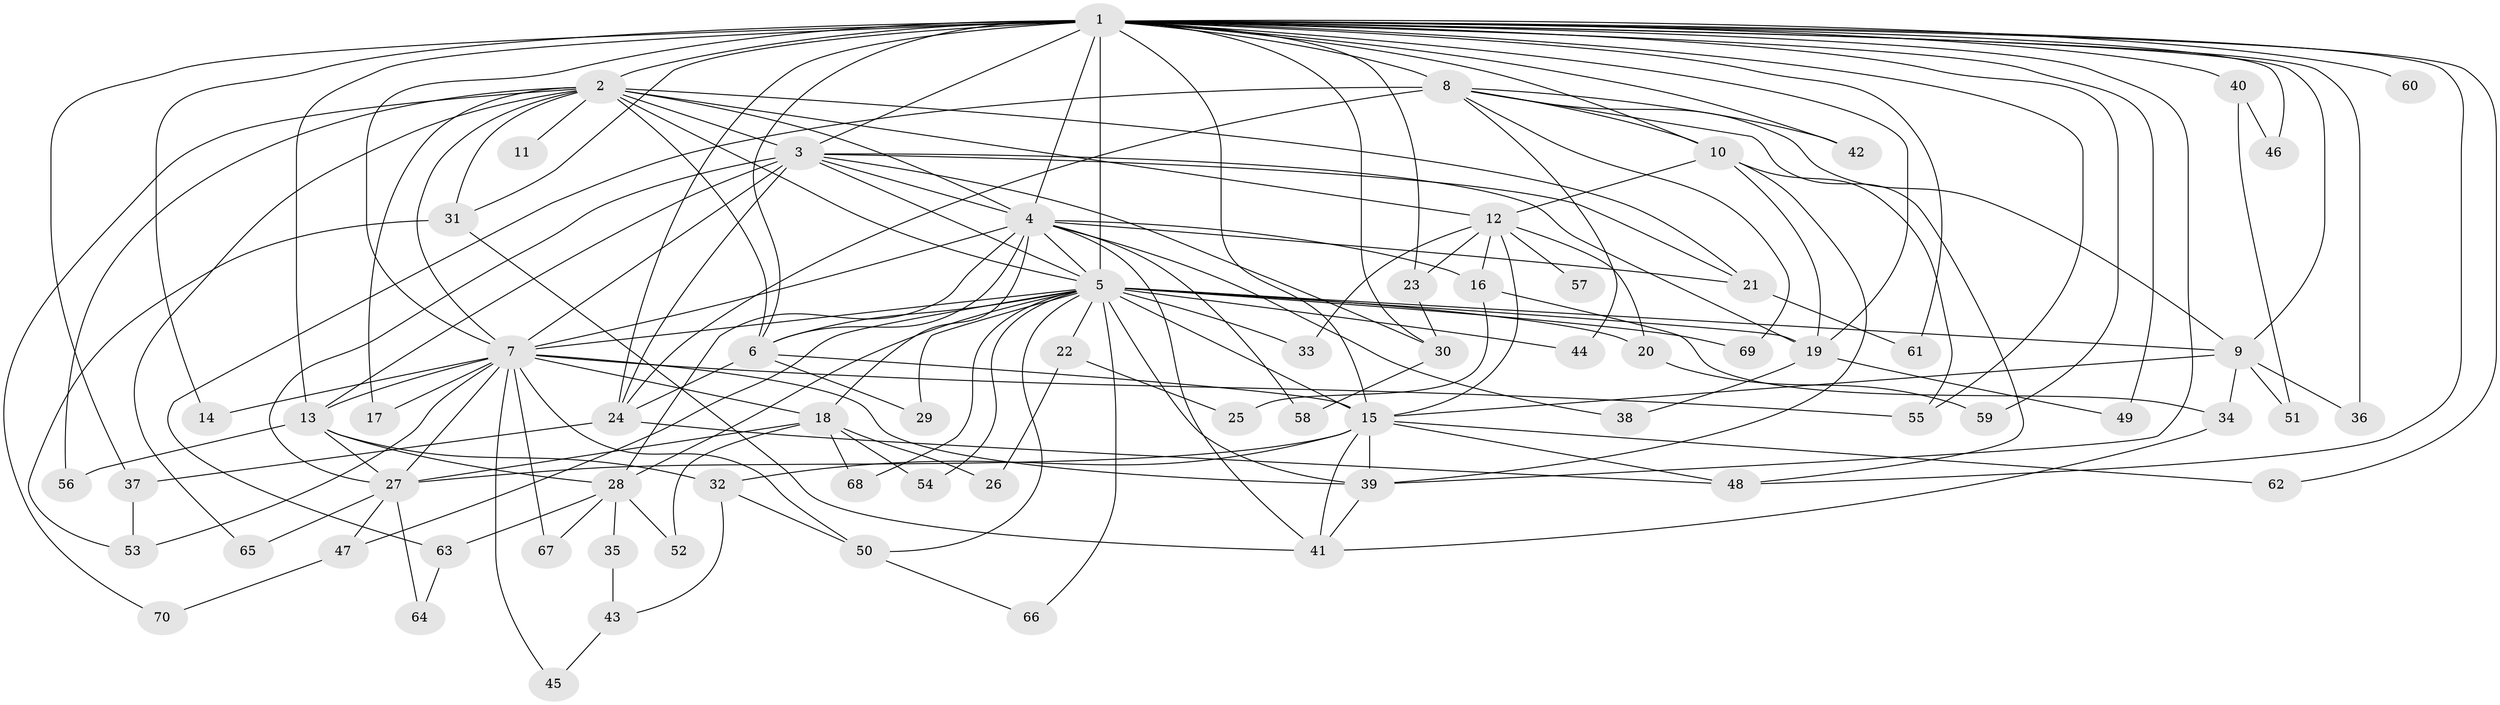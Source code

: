 // original degree distribution, {28: 0.007142857142857143, 21: 0.007142857142857143, 33: 0.007142857142857143, 24: 0.007142857142857143, 14: 0.007142857142857143, 30: 0.007142857142857143, 20: 0.007142857142857143, 17: 0.007142857142857143, 16: 0.007142857142857143, 19: 0.007142857142857143, 6: 0.014285714285714285, 5: 0.03571428571428571, 7: 0.02142857142857143, 2: 0.5214285714285715, 9: 0.007142857142857143, 10: 0.007142857142857143, 3: 0.19285714285714287, 8: 0.02142857142857143, 4: 0.10714285714285714}
// Generated by graph-tools (version 1.1) at 2025/49/03/04/25 22:49:40]
// undirected, 70 vertices, 164 edges
graph export_dot {
  node [color=gray90,style=filled];
  1;
  2;
  3;
  4;
  5;
  6;
  7;
  8;
  9;
  10;
  11;
  12;
  13;
  14;
  15;
  16;
  17;
  18;
  19;
  20;
  21;
  22;
  23;
  24;
  25;
  26;
  27;
  28;
  29;
  30;
  31;
  32;
  33;
  34;
  35;
  36;
  37;
  38;
  39;
  40;
  41;
  42;
  43;
  44;
  45;
  46;
  47;
  48;
  49;
  50;
  51;
  52;
  53;
  54;
  55;
  56;
  57;
  58;
  59;
  60;
  61;
  62;
  63;
  64;
  65;
  66;
  67;
  68;
  69;
  70;
  1 -- 2 [weight=6.0];
  1 -- 3 [weight=5.0];
  1 -- 4 [weight=13.0];
  1 -- 5 [weight=7.0];
  1 -- 6 [weight=1.0];
  1 -- 7 [weight=3.0];
  1 -- 8 [weight=6.0];
  1 -- 9 [weight=1.0];
  1 -- 10 [weight=4.0];
  1 -- 13 [weight=4.0];
  1 -- 14 [weight=2.0];
  1 -- 15 [weight=11.0];
  1 -- 19 [weight=1.0];
  1 -- 23 [weight=1.0];
  1 -- 24 [weight=1.0];
  1 -- 30 [weight=2.0];
  1 -- 31 [weight=1.0];
  1 -- 36 [weight=1.0];
  1 -- 37 [weight=1.0];
  1 -- 39 [weight=1.0];
  1 -- 40 [weight=1.0];
  1 -- 42 [weight=1.0];
  1 -- 46 [weight=1.0];
  1 -- 48 [weight=1.0];
  1 -- 49 [weight=2.0];
  1 -- 55 [weight=1.0];
  1 -- 59 [weight=1.0];
  1 -- 60 [weight=1.0];
  1 -- 61 [weight=1.0];
  1 -- 62 [weight=1.0];
  2 -- 3 [weight=1.0];
  2 -- 4 [weight=2.0];
  2 -- 5 [weight=2.0];
  2 -- 6 [weight=1.0];
  2 -- 7 [weight=2.0];
  2 -- 11 [weight=1.0];
  2 -- 12 [weight=1.0];
  2 -- 17 [weight=1.0];
  2 -- 21 [weight=1.0];
  2 -- 31 [weight=1.0];
  2 -- 56 [weight=1.0];
  2 -- 65 [weight=1.0];
  2 -- 70 [weight=1.0];
  3 -- 4 [weight=3.0];
  3 -- 5 [weight=1.0];
  3 -- 7 [weight=14.0];
  3 -- 13 [weight=2.0];
  3 -- 19 [weight=1.0];
  3 -- 21 [weight=1.0];
  3 -- 24 [weight=2.0];
  3 -- 27 [weight=1.0];
  3 -- 30 [weight=1.0];
  4 -- 5 [weight=2.0];
  4 -- 6 [weight=1.0];
  4 -- 7 [weight=2.0];
  4 -- 16 [weight=1.0];
  4 -- 18 [weight=1.0];
  4 -- 21 [weight=1.0];
  4 -- 28 [weight=1.0];
  4 -- 38 [weight=1.0];
  4 -- 41 [weight=1.0];
  4 -- 58 [weight=1.0];
  5 -- 6 [weight=1.0];
  5 -- 7 [weight=1.0];
  5 -- 9 [weight=1.0];
  5 -- 15 [weight=1.0];
  5 -- 19 [weight=1.0];
  5 -- 20 [weight=1.0];
  5 -- 22 [weight=1.0];
  5 -- 28 [weight=1.0];
  5 -- 29 [weight=1.0];
  5 -- 33 [weight=1.0];
  5 -- 39 [weight=1.0];
  5 -- 44 [weight=1.0];
  5 -- 47 [weight=1.0];
  5 -- 50 [weight=1.0];
  5 -- 54 [weight=1.0];
  5 -- 66 [weight=1.0];
  5 -- 68 [weight=1.0];
  5 -- 69 [weight=1.0];
  6 -- 15 [weight=1.0];
  6 -- 24 [weight=1.0];
  6 -- 29 [weight=1.0];
  7 -- 13 [weight=1.0];
  7 -- 14 [weight=1.0];
  7 -- 17 [weight=2.0];
  7 -- 18 [weight=1.0];
  7 -- 27 [weight=2.0];
  7 -- 39 [weight=1.0];
  7 -- 45 [weight=1.0];
  7 -- 50 [weight=1.0];
  7 -- 53 [weight=1.0];
  7 -- 55 [weight=2.0];
  7 -- 67 [weight=1.0];
  8 -- 9 [weight=1.0];
  8 -- 10 [weight=1.0];
  8 -- 24 [weight=2.0];
  8 -- 42 [weight=1.0];
  8 -- 44 [weight=1.0];
  8 -- 48 [weight=1.0];
  8 -- 63 [weight=1.0];
  8 -- 69 [weight=1.0];
  9 -- 15 [weight=1.0];
  9 -- 34 [weight=1.0];
  9 -- 36 [weight=1.0];
  9 -- 51 [weight=1.0];
  10 -- 12 [weight=1.0];
  10 -- 19 [weight=1.0];
  10 -- 39 [weight=1.0];
  10 -- 55 [weight=1.0];
  12 -- 15 [weight=1.0];
  12 -- 16 [weight=1.0];
  12 -- 20 [weight=1.0];
  12 -- 23 [weight=1.0];
  12 -- 33 [weight=1.0];
  12 -- 57 [weight=1.0];
  13 -- 27 [weight=1.0];
  13 -- 28 [weight=2.0];
  13 -- 32 [weight=1.0];
  13 -- 56 [weight=1.0];
  15 -- 27 [weight=1.0];
  15 -- 32 [weight=1.0];
  15 -- 39 [weight=1.0];
  15 -- 41 [weight=1.0];
  15 -- 48 [weight=1.0];
  15 -- 62 [weight=1.0];
  16 -- 25 [weight=1.0];
  16 -- 34 [weight=1.0];
  18 -- 26 [weight=1.0];
  18 -- 27 [weight=1.0];
  18 -- 52 [weight=1.0];
  18 -- 54 [weight=1.0];
  18 -- 68 [weight=1.0];
  19 -- 38 [weight=1.0];
  19 -- 49 [weight=1.0];
  20 -- 59 [weight=1.0];
  21 -- 61 [weight=1.0];
  22 -- 25 [weight=1.0];
  22 -- 26 [weight=1.0];
  23 -- 30 [weight=1.0];
  24 -- 37 [weight=1.0];
  24 -- 48 [weight=1.0];
  27 -- 47 [weight=1.0];
  27 -- 64 [weight=1.0];
  27 -- 65 [weight=1.0];
  28 -- 35 [weight=1.0];
  28 -- 52 [weight=1.0];
  28 -- 63 [weight=1.0];
  28 -- 67 [weight=1.0];
  30 -- 58 [weight=1.0];
  31 -- 41 [weight=1.0];
  31 -- 53 [weight=1.0];
  32 -- 43 [weight=1.0];
  32 -- 50 [weight=1.0];
  34 -- 41 [weight=1.0];
  35 -- 43 [weight=1.0];
  37 -- 53 [weight=1.0];
  39 -- 41 [weight=1.0];
  40 -- 46 [weight=1.0];
  40 -- 51 [weight=1.0];
  43 -- 45 [weight=1.0];
  47 -- 70 [weight=1.0];
  50 -- 66 [weight=1.0];
  63 -- 64 [weight=1.0];
}
